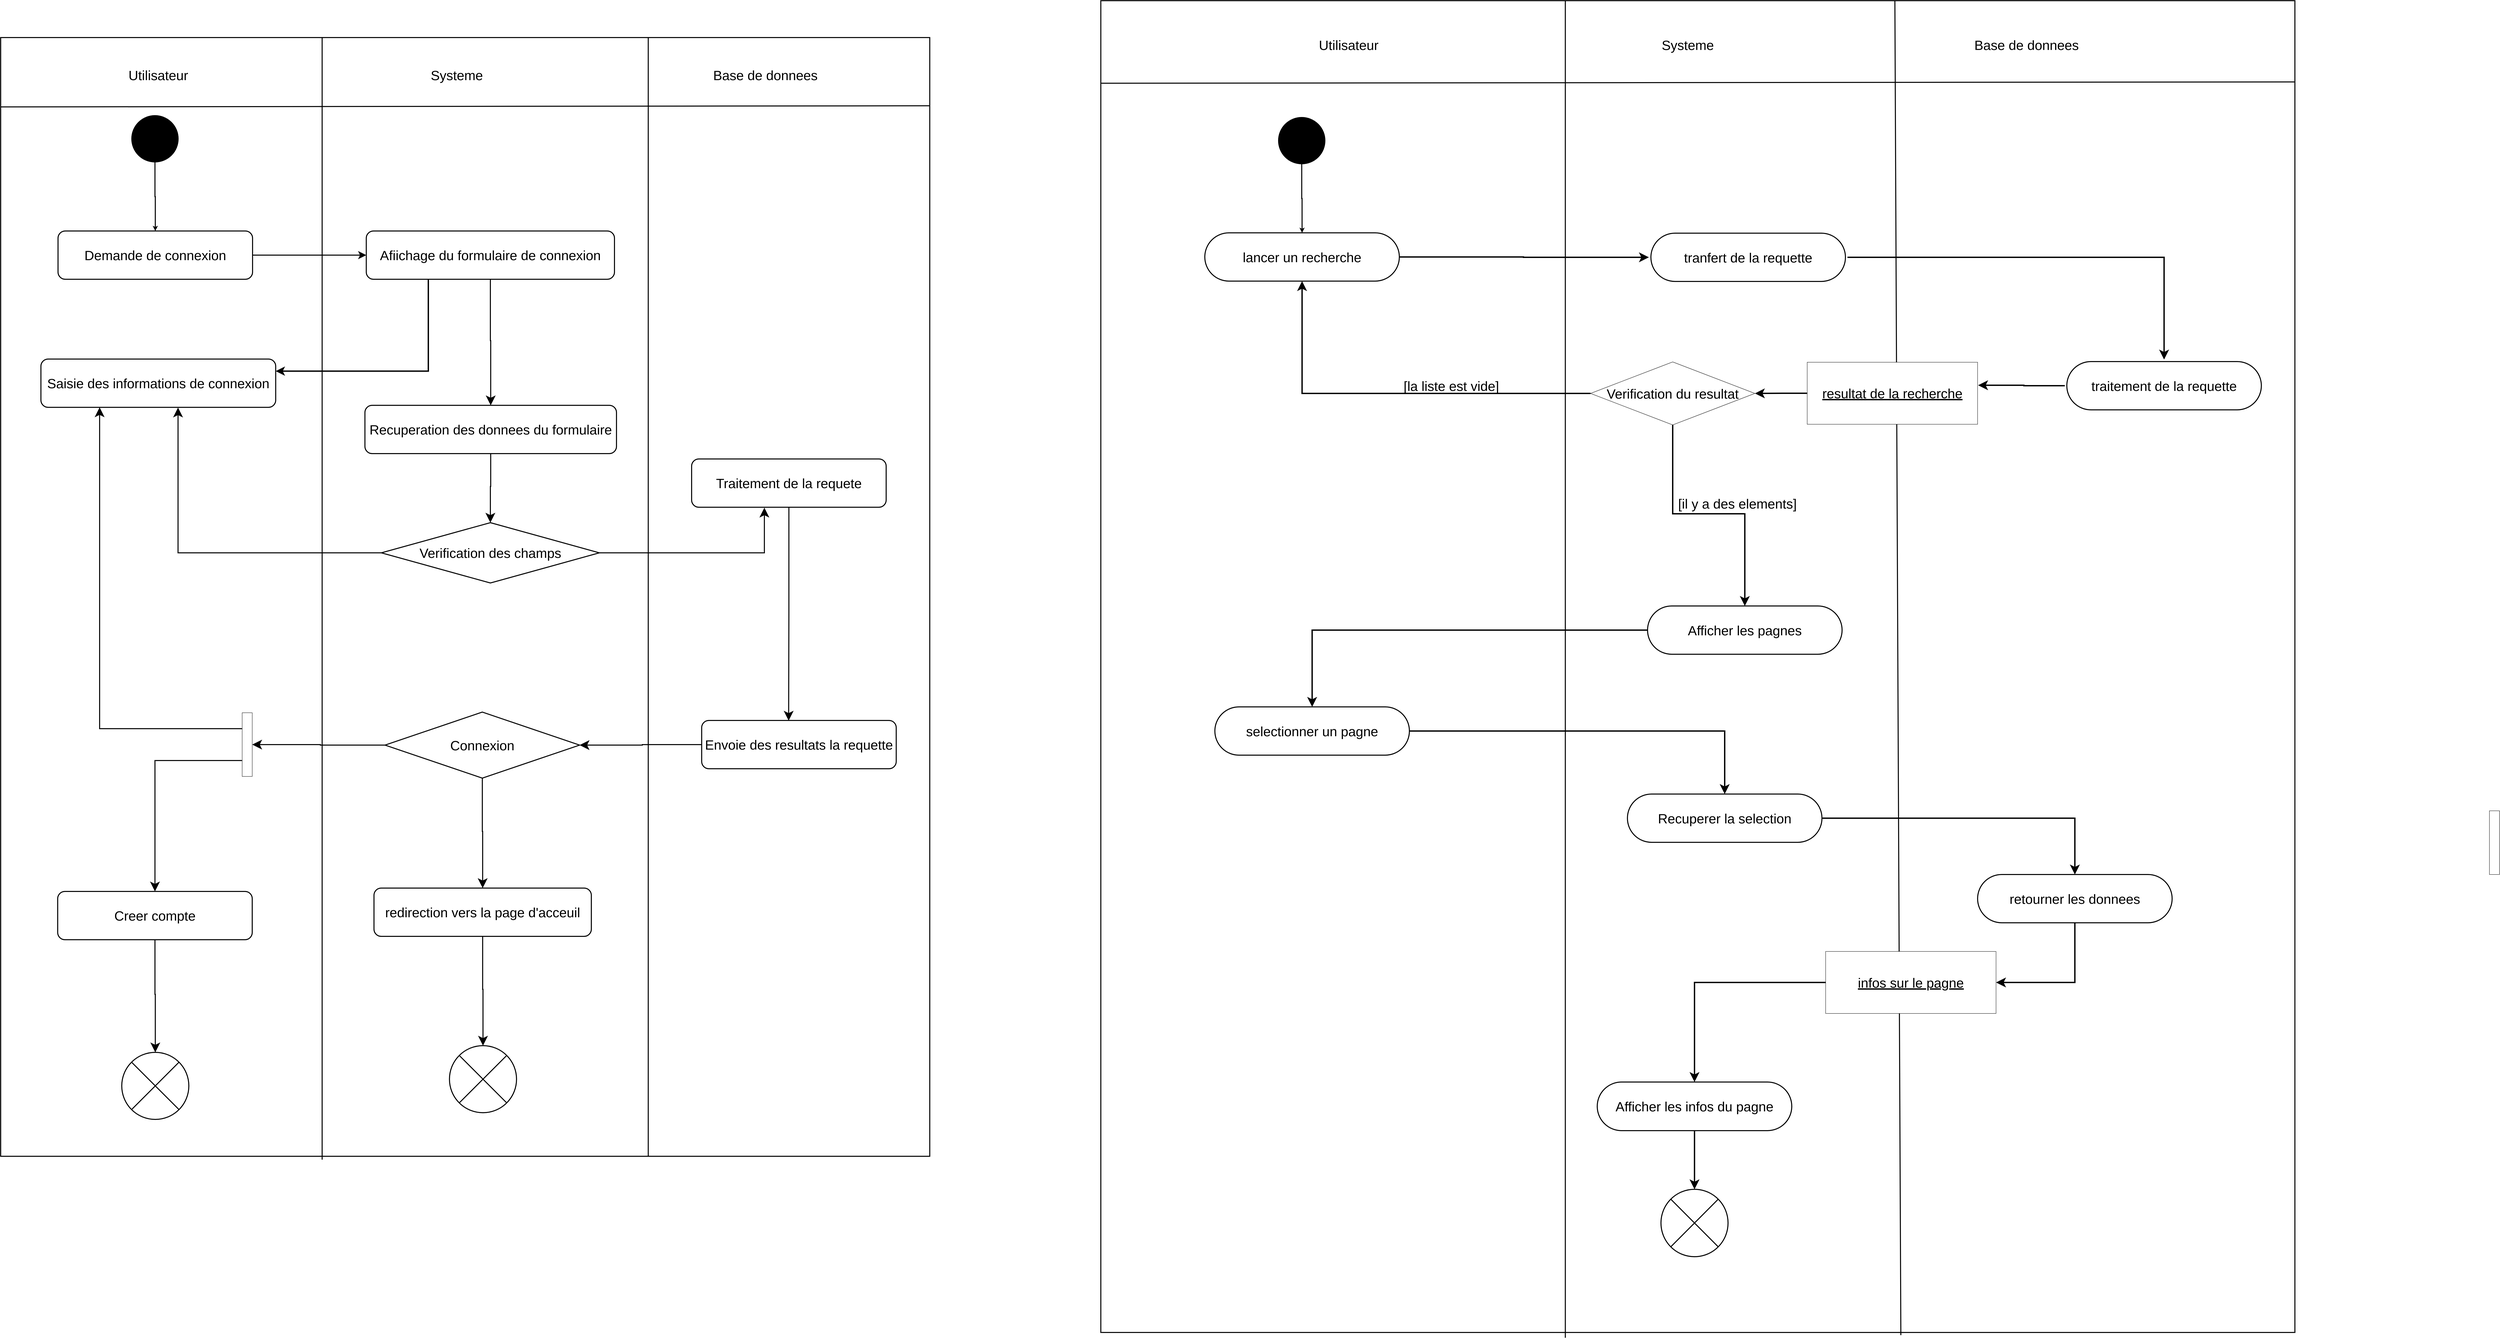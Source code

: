 <mxfile version="21.6.9" type="github">
  <diagram name="Page-1" id="dtMkvV5HG_kAokSsGvkS">
    <mxGraphModel dx="32815" dy="17089" grid="1" gridSize="10" guides="1" tooltips="1" connect="1" arrows="1" fold="1" page="1" pageScale="1" pageWidth="827" pageHeight="1169" math="0" shadow="0">
      <root>
        <mxCell id="0" />
        <mxCell id="1" parent="0" />
        <mxCell id="PqpOmXqPzJoeUcGZdCaw-75" value="" style="rounded=0;whiteSpace=wrap;html=1;strokeWidth=3;" vertex="1" parent="1">
          <mxGeometry x="-360" y="-1160" width="3560" height="3972.5" as="geometry" />
        </mxCell>
        <mxCell id="PqpOmXqPzJoeUcGZdCaw-1" value="" style="rounded=0;whiteSpace=wrap;html=1;strokeWidth=3;" vertex="1" parent="1">
          <mxGeometry x="-3640" y="-1050" width="2770" height="3337" as="geometry" />
        </mxCell>
        <mxCell id="PqpOmXqPzJoeUcGZdCaw-2" value="" style="endArrow=none;html=1;rounded=0;exitX=0;exitY=0.062;exitDx=0;exitDy=0;exitPerimeter=0;strokeWidth=3;entryX=1;entryY=0.061;entryDx=0;entryDy=0;entryPerimeter=0;" edge="1" parent="1" source="PqpOmXqPzJoeUcGZdCaw-1" target="PqpOmXqPzJoeUcGZdCaw-1">
          <mxGeometry width="50" height="50" relative="1" as="geometry">
            <mxPoint x="-3607.66" y="-868.68" as="sourcePoint" />
            <mxPoint x="-1260" y="-869" as="targetPoint" />
          </mxGeometry>
        </mxCell>
        <mxCell id="PqpOmXqPzJoeUcGZdCaw-3" value="" style="endArrow=none;html=1;rounded=0;exitX=0.346;exitY=1.003;exitDx=0;exitDy=0;entryX=0.346;entryY=0;entryDx=0;entryDy=0;strokeWidth=3;exitPerimeter=0;entryPerimeter=0;" edge="1" parent="1" source="PqpOmXqPzJoeUcGZdCaw-1" target="PqpOmXqPzJoeUcGZdCaw-1">
          <mxGeometry width="50" height="50" relative="1" as="geometry">
            <mxPoint x="-2680.0" y="1167" as="sourcePoint" />
            <mxPoint x="-2680.0" y="-1003" as="targetPoint" />
          </mxGeometry>
        </mxCell>
        <mxCell id="PqpOmXqPzJoeUcGZdCaw-4" value="" style="endArrow=none;html=1;rounded=0;exitX=0.697;exitY=1;exitDx=0;exitDy=0;entryX=0.697;entryY=0;entryDx=0;entryDy=0;strokeWidth=3;exitPerimeter=0;entryPerimeter=0;" edge="1" parent="1" source="PqpOmXqPzJoeUcGZdCaw-1" target="PqpOmXqPzJoeUcGZdCaw-1">
          <mxGeometry width="50" height="50" relative="1" as="geometry">
            <mxPoint x="-1710" y="1157" as="sourcePoint" />
            <mxPoint x="-1710" y="-1013" as="targetPoint" />
          </mxGeometry>
        </mxCell>
        <mxCell id="PqpOmXqPzJoeUcGZdCaw-5" value="&lt;font style=&quot;font-size: 40px;&quot;&gt;Utilisateur&lt;/font&gt;" style="text;html=1;strokeColor=none;fillColor=none;align=center;verticalAlign=middle;whiteSpace=wrap;rounded=0;" vertex="1" parent="1">
          <mxGeometry x="-3380" y="-983" width="420" height="90" as="geometry" />
        </mxCell>
        <mxCell id="PqpOmXqPzJoeUcGZdCaw-6" value="&lt;font style=&quot;font-size: 40px;&quot;&gt;Systeme&lt;/font&gt;" style="text;html=1;strokeColor=none;fillColor=none;align=center;verticalAlign=middle;whiteSpace=wrap;rounded=0;" vertex="1" parent="1">
          <mxGeometry x="-2490" y="-983" width="420" height="90" as="geometry" />
        </mxCell>
        <mxCell id="PqpOmXqPzJoeUcGZdCaw-7" value="&lt;font style=&quot;font-size: 40px;&quot;&gt;Base de donnees&lt;/font&gt;" style="text;html=1;strokeColor=none;fillColor=none;align=center;verticalAlign=middle;whiteSpace=wrap;rounded=0;" vertex="1" parent="1">
          <mxGeometry x="-1570" y="-983" width="420" height="90" as="geometry" />
        </mxCell>
        <mxCell id="PqpOmXqPzJoeUcGZdCaw-23" style="edgeStyle=orthogonalEdgeStyle;rounded=0;orthogonalLoop=1;jettySize=auto;html=1;exitX=0.5;exitY=1;exitDx=0;exitDy=0;entryX=0.5;entryY=0;entryDx=0;entryDy=0;strokeWidth=3;" edge="1" parent="1" source="PqpOmXqPzJoeUcGZdCaw-8" target="PqpOmXqPzJoeUcGZdCaw-9">
          <mxGeometry relative="1" as="geometry" />
        </mxCell>
        <mxCell id="PqpOmXqPzJoeUcGZdCaw-8" value="" style="ellipse;fillColor=strokeColor;html=1;" vertex="1" parent="1">
          <mxGeometry x="-3250" y="-818" width="140" height="140" as="geometry" />
        </mxCell>
        <mxCell id="PqpOmXqPzJoeUcGZdCaw-24" style="edgeStyle=orthogonalEdgeStyle;rounded=0;orthogonalLoop=1;jettySize=auto;html=1;exitX=1;exitY=0.5;exitDx=0;exitDy=0;strokeWidth=3;endSize=15;targetPerimeterSpacing=0;startSize=14;" edge="1" parent="1" source="PqpOmXqPzJoeUcGZdCaw-9" target="PqpOmXqPzJoeUcGZdCaw-10">
          <mxGeometry relative="1" as="geometry" />
        </mxCell>
        <mxCell id="PqpOmXqPzJoeUcGZdCaw-9" value="&lt;font style=&quot;font-size: 40px;&quot;&gt;Demande de connexion&lt;/font&gt;" style="rounded=1;whiteSpace=wrap;html=1;strokeWidth=3;" vertex="1" parent="1">
          <mxGeometry x="-3469" y="-473" width="580" height="144" as="geometry" />
        </mxCell>
        <mxCell id="PqpOmXqPzJoeUcGZdCaw-25" style="edgeStyle=orthogonalEdgeStyle;rounded=0;orthogonalLoop=1;jettySize=auto;html=1;exitX=0.25;exitY=1;exitDx=0;exitDy=0;entryX=1;entryY=0.25;entryDx=0;entryDy=0;strokeWidth=4;endSize=15;" edge="1" parent="1" source="PqpOmXqPzJoeUcGZdCaw-10" target="PqpOmXqPzJoeUcGZdCaw-11">
          <mxGeometry relative="1" as="geometry" />
        </mxCell>
        <mxCell id="PqpOmXqPzJoeUcGZdCaw-26" style="edgeStyle=orthogonalEdgeStyle;rounded=0;orthogonalLoop=1;jettySize=auto;html=1;exitX=0.5;exitY=1;exitDx=0;exitDy=0;entryX=0.5;entryY=0;entryDx=0;entryDy=0;strokeWidth=3;endSize=20;" edge="1" parent="1" source="PqpOmXqPzJoeUcGZdCaw-10" target="PqpOmXqPzJoeUcGZdCaw-12">
          <mxGeometry relative="1" as="geometry" />
        </mxCell>
        <mxCell id="PqpOmXqPzJoeUcGZdCaw-10" value="&lt;font style=&quot;font-size: 40px;&quot;&gt;Afiichage du formulaire de connexion&lt;/font&gt;" style="rounded=1;whiteSpace=wrap;html=1;strokeWidth=3;" vertex="1" parent="1">
          <mxGeometry x="-2550" y="-473" width="740" height="144" as="geometry" />
        </mxCell>
        <mxCell id="PqpOmXqPzJoeUcGZdCaw-11" value="&lt;font style=&quot;font-size: 40px;&quot;&gt;Saisie des informations de connexion&lt;/font&gt;" style="rounded=1;whiteSpace=wrap;html=1;strokeWidth=3;" vertex="1" parent="1">
          <mxGeometry x="-3520" y="-91" width="700" height="144" as="geometry" />
        </mxCell>
        <mxCell id="PqpOmXqPzJoeUcGZdCaw-27" style="edgeStyle=orthogonalEdgeStyle;rounded=0;orthogonalLoop=1;jettySize=auto;html=1;exitX=0.5;exitY=1;exitDx=0;exitDy=0;strokeWidth=3;endSize=20;" edge="1" parent="1" source="PqpOmXqPzJoeUcGZdCaw-12" target="PqpOmXqPzJoeUcGZdCaw-14">
          <mxGeometry relative="1" as="geometry" />
        </mxCell>
        <mxCell id="PqpOmXqPzJoeUcGZdCaw-12" value="&lt;font style=&quot;font-size: 40px;&quot;&gt;Recuperation des donnees du formulaire&lt;/font&gt;" style="rounded=1;whiteSpace=wrap;html=1;strokeWidth=3;" vertex="1" parent="1">
          <mxGeometry x="-2554" y="47" width="750" height="144" as="geometry" />
        </mxCell>
        <mxCell id="PqpOmXqPzJoeUcGZdCaw-29" style="edgeStyle=orthogonalEdgeStyle;rounded=0;orthogonalLoop=1;jettySize=auto;html=1;exitX=0.5;exitY=1;exitDx=0;exitDy=0;entryX=0.447;entryY=0.004;entryDx=0;entryDy=0;entryPerimeter=0;strokeWidth=3;endSize=20;" edge="1" parent="1" source="PqpOmXqPzJoeUcGZdCaw-13" target="PqpOmXqPzJoeUcGZdCaw-17">
          <mxGeometry relative="1" as="geometry" />
        </mxCell>
        <mxCell id="PqpOmXqPzJoeUcGZdCaw-13" value="&lt;font style=&quot;font-size: 40px;&quot;&gt;Traitement de la requete&lt;/font&gt;" style="rounded=1;whiteSpace=wrap;html=1;strokeWidth=3;" vertex="1" parent="1">
          <mxGeometry x="-1580" y="207" width="580" height="144" as="geometry" />
        </mxCell>
        <mxCell id="PqpOmXqPzJoeUcGZdCaw-28" style="edgeStyle=orthogonalEdgeStyle;rounded=0;orthogonalLoop=1;jettySize=auto;html=1;exitX=1;exitY=0.5;exitDx=0;exitDy=0;entryX=0.374;entryY=1.009;entryDx=0;entryDy=0;entryPerimeter=0;strokeWidth=3;endSize=20;" edge="1" parent="1" source="PqpOmXqPzJoeUcGZdCaw-14" target="PqpOmXqPzJoeUcGZdCaw-13">
          <mxGeometry relative="1" as="geometry" />
        </mxCell>
        <mxCell id="PqpOmXqPzJoeUcGZdCaw-33" style="edgeStyle=orthogonalEdgeStyle;rounded=0;orthogonalLoop=1;jettySize=auto;html=1;exitX=0;exitY=0.5;exitDx=0;exitDy=0;entryX=0.584;entryY=1.005;entryDx=0;entryDy=0;entryPerimeter=0;strokeWidth=3;endSize=20;" edge="1" parent="1" source="PqpOmXqPzJoeUcGZdCaw-14" target="PqpOmXqPzJoeUcGZdCaw-11">
          <mxGeometry relative="1" as="geometry" />
        </mxCell>
        <mxCell id="PqpOmXqPzJoeUcGZdCaw-14" value="&lt;font style=&quot;font-size: 40px;&quot;&gt;Verification des champs&lt;br&gt;&lt;/font&gt;" style="rhombus;whiteSpace=wrap;html=1;strokeWidth=3;" vertex="1" parent="1">
          <mxGeometry x="-2505" y="397" width="650" height="180" as="geometry" />
        </mxCell>
        <mxCell id="PqpOmXqPzJoeUcGZdCaw-30" style="edgeStyle=orthogonalEdgeStyle;rounded=0;orthogonalLoop=1;jettySize=auto;html=1;exitX=0;exitY=0.5;exitDx=0;exitDy=0;entryX=1;entryY=0.5;entryDx=0;entryDy=0;strokeWidth=3;endSize=20;" edge="1" parent="1" source="PqpOmXqPzJoeUcGZdCaw-17" target="PqpOmXqPzJoeUcGZdCaw-18">
          <mxGeometry relative="1" as="geometry" />
        </mxCell>
        <mxCell id="PqpOmXqPzJoeUcGZdCaw-17" value="&lt;font style=&quot;font-size: 40px;&quot;&gt;Envoie des resultats la requette&lt;/font&gt;" style="rounded=1;whiteSpace=wrap;html=1;strokeWidth=3;" vertex="1" parent="1">
          <mxGeometry x="-1550" y="987" width="580" height="144" as="geometry" />
        </mxCell>
        <mxCell id="PqpOmXqPzJoeUcGZdCaw-32" style="edgeStyle=orthogonalEdgeStyle;rounded=0;orthogonalLoop=1;jettySize=auto;html=1;exitX=0.5;exitY=1;exitDx=0;exitDy=0;strokeWidth=3;endSize=20;" edge="1" parent="1" source="PqpOmXqPzJoeUcGZdCaw-18" target="PqpOmXqPzJoeUcGZdCaw-19">
          <mxGeometry relative="1" as="geometry" />
        </mxCell>
        <mxCell id="PqpOmXqPzJoeUcGZdCaw-34" style="edgeStyle=orthogonalEdgeStyle;rounded=0;orthogonalLoop=1;jettySize=auto;html=1;exitX=0;exitY=0.5;exitDx=0;exitDy=0;entryX=0.5;entryY=0;entryDx=0;entryDy=0;strokeWidth=3;endSize=20;" edge="1" parent="1" source="PqpOmXqPzJoeUcGZdCaw-18" target="PqpOmXqPzJoeUcGZdCaw-22">
          <mxGeometry relative="1" as="geometry" />
        </mxCell>
        <mxCell id="PqpOmXqPzJoeUcGZdCaw-18" value="&lt;font style=&quot;font-size: 40px;&quot;&gt;Connexion&lt;/font&gt;" style="rhombus;whiteSpace=wrap;html=1;strokeWidth=3;" vertex="1" parent="1">
          <mxGeometry x="-2494" y="962" width="580" height="197" as="geometry" />
        </mxCell>
        <mxCell id="PqpOmXqPzJoeUcGZdCaw-40" style="edgeStyle=orthogonalEdgeStyle;rounded=0;orthogonalLoop=1;jettySize=auto;html=1;exitX=0.5;exitY=1;exitDx=0;exitDy=0;entryX=0.5;entryY=0;entryDx=0;entryDy=0;strokeWidth=3;endSize=20;" edge="1" parent="1" source="PqpOmXqPzJoeUcGZdCaw-19" target="PqpOmXqPzJoeUcGZdCaw-37">
          <mxGeometry relative="1" as="geometry" />
        </mxCell>
        <mxCell id="PqpOmXqPzJoeUcGZdCaw-19" value="&lt;span style=&quot;font-size: 40px;&quot;&gt;redirection vers la page d&#39;acceuil&lt;/span&gt;" style="rounded=1;whiteSpace=wrap;html=1;strokeWidth=3;" vertex="1" parent="1">
          <mxGeometry x="-2527" y="1487" width="648" height="144" as="geometry" />
        </mxCell>
        <mxCell id="PqpOmXqPzJoeUcGZdCaw-39" style="edgeStyle=orthogonalEdgeStyle;rounded=0;orthogonalLoop=1;jettySize=auto;html=1;exitX=0.5;exitY=1;exitDx=0;exitDy=0;entryX=0.5;entryY=0;entryDx=0;entryDy=0;strokeWidth=3;endSize=20;" edge="1" parent="1" source="PqpOmXqPzJoeUcGZdCaw-20" target="PqpOmXqPzJoeUcGZdCaw-38">
          <mxGeometry relative="1" as="geometry" />
        </mxCell>
        <mxCell id="PqpOmXqPzJoeUcGZdCaw-20" value="&lt;font style=&quot;font-size: 40px;&quot;&gt;Creer compte&lt;br&gt;&lt;/font&gt;" style="rounded=1;whiteSpace=wrap;html=1;strokeWidth=3;" vertex="1" parent="1">
          <mxGeometry x="-3470" y="1497" width="580" height="144" as="geometry" />
        </mxCell>
        <mxCell id="PqpOmXqPzJoeUcGZdCaw-35" style="edgeStyle=orthogonalEdgeStyle;rounded=0;orthogonalLoop=1;jettySize=auto;html=1;exitX=0.75;exitY=1;exitDx=0;exitDy=0;strokeWidth=3;endSize=20;" edge="1" parent="1" source="PqpOmXqPzJoeUcGZdCaw-22" target="PqpOmXqPzJoeUcGZdCaw-20">
          <mxGeometry relative="1" as="geometry" />
        </mxCell>
        <mxCell id="PqpOmXqPzJoeUcGZdCaw-36" style="edgeStyle=orthogonalEdgeStyle;rounded=0;orthogonalLoop=1;jettySize=auto;html=1;exitX=0.25;exitY=1;exitDx=0;exitDy=0;entryX=0.25;entryY=1;entryDx=0;entryDy=0;strokeWidth=3;endSize=20;" edge="1" parent="1" source="PqpOmXqPzJoeUcGZdCaw-22" target="PqpOmXqPzJoeUcGZdCaw-11">
          <mxGeometry relative="1" as="geometry" />
        </mxCell>
        <mxCell id="PqpOmXqPzJoeUcGZdCaw-22" value="" style="rounded=0;whiteSpace=wrap;html=1;rotation=90;" vertex="1" parent="1">
          <mxGeometry x="-3000" y="1044" width="190" height="30" as="geometry" />
        </mxCell>
        <mxCell id="PqpOmXqPzJoeUcGZdCaw-37" value="" style="shape=sumEllipse;perimeter=ellipsePerimeter;html=1;backgroundOutline=1;strokeWidth=3;" vertex="1" parent="1">
          <mxGeometry x="-2302" y="1957" width="200" height="200" as="geometry" />
        </mxCell>
        <mxCell id="PqpOmXqPzJoeUcGZdCaw-38" value="" style="shape=sumEllipse;perimeter=ellipsePerimeter;html=1;backgroundOutline=1;strokeWidth=3;" vertex="1" parent="1">
          <mxGeometry x="-3279" y="1977" width="200" height="200" as="geometry" />
        </mxCell>
        <mxCell id="PqpOmXqPzJoeUcGZdCaw-42" value="" style="endArrow=none;html=1;rounded=0;exitX=0;exitY=0.062;exitDx=0;exitDy=0;exitPerimeter=0;strokeWidth=3;entryX=1;entryY=0.061;entryDx=0;entryDy=0;entryPerimeter=0;" edge="1" source="PqpOmXqPzJoeUcGZdCaw-75" target="PqpOmXqPzJoeUcGZdCaw-75" parent="1">
          <mxGeometry width="50" height="50" relative="1" as="geometry">
            <mxPoint x="138.34" y="-874.68" as="sourcePoint" />
            <mxPoint x="2486" y="-875" as="targetPoint" />
          </mxGeometry>
        </mxCell>
        <mxCell id="PqpOmXqPzJoeUcGZdCaw-43" value="&lt;font style=&quot;font-size: 40px;&quot;&gt;Utilisateur&lt;/font&gt;" style="text;html=1;strokeColor=none;fillColor=none;align=center;verticalAlign=middle;whiteSpace=wrap;rounded=0;" vertex="1" parent="1">
          <mxGeometry x="169" y="-1073.5" width="420" height="90" as="geometry" />
        </mxCell>
        <mxCell id="PqpOmXqPzJoeUcGZdCaw-44" value="&lt;font style=&quot;font-size: 40px;&quot;&gt;Systeme&lt;/font&gt;" style="text;html=1;strokeColor=none;fillColor=none;align=center;verticalAlign=middle;whiteSpace=wrap;rounded=0;" vertex="1" parent="1">
          <mxGeometry x="1180" y="-1073.5" width="420" height="90" as="geometry" />
        </mxCell>
        <mxCell id="PqpOmXqPzJoeUcGZdCaw-45" value="&lt;font style=&quot;font-size: 40px;&quot;&gt;Base de donnees&lt;/font&gt;" style="text;html=1;strokeColor=none;fillColor=none;align=center;verticalAlign=middle;whiteSpace=wrap;rounded=0;" vertex="1" parent="1">
          <mxGeometry x="2190" y="-1073.5" width="420" height="90" as="geometry" />
        </mxCell>
        <mxCell id="PqpOmXqPzJoeUcGZdCaw-46" style="edgeStyle=orthogonalEdgeStyle;rounded=0;orthogonalLoop=1;jettySize=auto;html=1;exitX=0.5;exitY=1;exitDx=0;exitDy=0;entryX=0.5;entryY=0;entryDx=0;entryDy=0;strokeWidth=3;" edge="1" source="PqpOmXqPzJoeUcGZdCaw-47" target="PqpOmXqPzJoeUcGZdCaw-49" parent="1">
          <mxGeometry relative="1" as="geometry" />
        </mxCell>
        <mxCell id="PqpOmXqPzJoeUcGZdCaw-47" value="" style="ellipse;fillColor=strokeColor;html=1;" vertex="1" parent="1">
          <mxGeometry x="169" y="-812.5" width="140" height="140" as="geometry" />
        </mxCell>
        <mxCell id="PqpOmXqPzJoeUcGZdCaw-114" style="edgeStyle=orthogonalEdgeStyle;rounded=0;orthogonalLoop=1;jettySize=auto;html=1;exitX=1;exitY=0.5;exitDx=0;exitDy=0;entryX=0;entryY=0.5;entryDx=0;entryDy=0;strokeWidth=4;endSize=17;" edge="1" parent="1" source="PqpOmXqPzJoeUcGZdCaw-49" target="PqpOmXqPzJoeUcGZdCaw-78">
          <mxGeometry relative="1" as="geometry" />
        </mxCell>
        <mxCell id="PqpOmXqPzJoeUcGZdCaw-49" value="&lt;font style=&quot;font-size: 40px;&quot;&gt;lancer un recherche&lt;/font&gt;" style="rounded=1;whiteSpace=wrap;html=1;strokeWidth=3;arcSize=50;" vertex="1" parent="1">
          <mxGeometry x="-50" y="-467.5" width="580" height="144" as="geometry" />
        </mxCell>
        <mxCell id="PqpOmXqPzJoeUcGZdCaw-110" style="edgeStyle=orthogonalEdgeStyle;rounded=0;orthogonalLoop=1;jettySize=auto;html=1;exitX=0.5;exitY=1;exitDx=0;exitDy=0;entryX=1;entryY=0.5;entryDx=0;entryDy=0;strokeWidth=4;endSize=17;" edge="1" parent="1" source="PqpOmXqPzJoeUcGZdCaw-62" target="PqpOmXqPzJoeUcGZdCaw-112">
          <mxGeometry relative="1" as="geometry" />
        </mxCell>
        <mxCell id="PqpOmXqPzJoeUcGZdCaw-62" value="&lt;span style=&quot;font-size: 40px;&quot;&gt;retourner les donnees&lt;/span&gt;" style="rounded=1;whiteSpace=wrap;html=1;strokeWidth=3;arcSize=50;" vertex="1" parent="1">
          <mxGeometry x="2254" y="1446.5" width="580" height="144" as="geometry" />
        </mxCell>
        <mxCell id="PqpOmXqPzJoeUcGZdCaw-72" value="" style="rounded=0;whiteSpace=wrap;html=1;rotation=90;" vertex="1" parent="1">
          <mxGeometry x="3700" y="1336.5" width="190" height="30" as="geometry" />
        </mxCell>
        <mxCell id="PqpOmXqPzJoeUcGZdCaw-73" value="" style="shape=sumEllipse;perimeter=ellipsePerimeter;html=1;backgroundOutline=1;strokeWidth=3;" vertex="1" parent="1">
          <mxGeometry x="1310" y="2385.5" width="200" height="201" as="geometry" />
        </mxCell>
        <mxCell id="PqpOmXqPzJoeUcGZdCaw-76" value="" style="endArrow=none;html=1;rounded=0;exitX=0.389;exitY=1.004;exitDx=0;exitDy=0;entryX=0.389;entryY=0;entryDx=0;entryDy=0;strokeWidth=3;exitPerimeter=0;entryPerimeter=0;" edge="1" parent="1" source="PqpOmXqPzJoeUcGZdCaw-75" target="PqpOmXqPzJoeUcGZdCaw-75">
          <mxGeometry width="50" height="50" relative="1" as="geometry">
            <mxPoint x="1029.58" y="2289.99" as="sourcePoint" />
            <mxPoint x="1029.58" y="-1057.01" as="targetPoint" />
          </mxGeometry>
        </mxCell>
        <mxCell id="PqpOmXqPzJoeUcGZdCaw-77" value="" style="endArrow=none;html=1;rounded=0;exitX=0.67;exitY=1.002;exitDx=0;exitDy=0;entryX=0.665;entryY=0;entryDx=0;entryDy=0;strokeWidth=3;exitPerimeter=0;entryPerimeter=0;" edge="1" parent="1" source="PqpOmXqPzJoeUcGZdCaw-75" target="PqpOmXqPzJoeUcGZdCaw-75">
          <mxGeometry width="50" height="50" relative="1" as="geometry">
            <mxPoint x="2010.31" y="2293.5" as="sourcePoint" />
            <mxPoint x="2010.31" y="-1043.5" as="targetPoint" />
          </mxGeometry>
        </mxCell>
        <mxCell id="PqpOmXqPzJoeUcGZdCaw-115" style="edgeStyle=orthogonalEdgeStyle;rounded=0;orthogonalLoop=1;jettySize=auto;html=1;exitX=1;exitY=0.5;exitDx=0;exitDy=0;strokeWidth=4;endSize=17;" edge="1" parent="1" source="PqpOmXqPzJoeUcGZdCaw-78" target="PqpOmXqPzJoeUcGZdCaw-96">
          <mxGeometry relative="1" as="geometry" />
        </mxCell>
        <mxCell id="PqpOmXqPzJoeUcGZdCaw-78" value="&lt;span style=&quot;font-size: 40px;&quot;&gt;tranfert de la requette&lt;/span&gt;" style="rounded=1;whiteSpace=wrap;html=1;strokeWidth=3;perimeterSpacing=6;arcSize=50;" vertex="1" parent="1">
          <mxGeometry x="1280" y="-466.5" width="580" height="144" as="geometry" />
        </mxCell>
        <mxCell id="PqpOmXqPzJoeUcGZdCaw-106" style="edgeStyle=orthogonalEdgeStyle;rounded=0;orthogonalLoop=1;jettySize=auto;html=1;exitX=0;exitY=0.5;exitDx=0;exitDy=0;entryX=0.5;entryY=0;entryDx=0;entryDy=0;strokeWidth=4;endSize=17;" edge="1" parent="1" source="PqpOmXqPzJoeUcGZdCaw-86" target="PqpOmXqPzJoeUcGZdCaw-92">
          <mxGeometry relative="1" as="geometry" />
        </mxCell>
        <mxCell id="PqpOmXqPzJoeUcGZdCaw-86" value="&lt;span style=&quot;font-size: 40px;&quot;&gt;Afficher les pagnes&lt;/span&gt;" style="rounded=1;whiteSpace=wrap;html=1;strokeWidth=3;arcSize=50;" vertex="1" parent="1">
          <mxGeometry x="1270" y="645.5" width="580" height="144" as="geometry" />
        </mxCell>
        <mxCell id="PqpOmXqPzJoeUcGZdCaw-90" value="&lt;span style=&quot;font-size: 40px;&quot;&gt;[la liste est vide]&lt;/span&gt;" style="text;html=1;strokeColor=none;fillColor=none;align=center;verticalAlign=middle;whiteSpace=wrap;rounded=0;" vertex="1" parent="1">
          <mxGeometry x="500" y="-26.5" width="370" height="30" as="geometry" />
        </mxCell>
        <mxCell id="PqpOmXqPzJoeUcGZdCaw-107" style="edgeStyle=orthogonalEdgeStyle;rounded=0;orthogonalLoop=1;jettySize=auto;html=1;exitX=1;exitY=0.5;exitDx=0;exitDy=0;strokeWidth=4;endSize=17;" edge="1" parent="1" source="PqpOmXqPzJoeUcGZdCaw-92" target="PqpOmXqPzJoeUcGZdCaw-95">
          <mxGeometry relative="1" as="geometry" />
        </mxCell>
        <mxCell id="PqpOmXqPzJoeUcGZdCaw-92" value="&lt;span style=&quot;font-size: 40px;&quot;&gt;selectionner un pagne&lt;/span&gt;" style="rounded=1;whiteSpace=wrap;html=1;strokeWidth=3;arcSize=50;" vertex="1" parent="1">
          <mxGeometry x="-20" y="946.5" width="580" height="144" as="geometry" />
        </mxCell>
        <mxCell id="PqpOmXqPzJoeUcGZdCaw-108" style="edgeStyle=orthogonalEdgeStyle;rounded=0;orthogonalLoop=1;jettySize=auto;html=1;exitX=1;exitY=0.5;exitDx=0;exitDy=0;strokeWidth=4;endSize=17;" edge="1" parent="1" source="PqpOmXqPzJoeUcGZdCaw-95" target="PqpOmXqPzJoeUcGZdCaw-62">
          <mxGeometry relative="1" as="geometry" />
        </mxCell>
        <mxCell id="PqpOmXqPzJoeUcGZdCaw-95" value="&lt;span style=&quot;font-size: 40px;&quot;&gt;Recuperer la selection&lt;/span&gt;" style="rounded=1;whiteSpace=wrap;html=1;strokeWidth=3;arcSize=50;" vertex="1" parent="1">
          <mxGeometry x="1210" y="1206.5" width="580" height="144" as="geometry" />
        </mxCell>
        <mxCell id="PqpOmXqPzJoeUcGZdCaw-98" style="edgeStyle=orthogonalEdgeStyle;rounded=0;orthogonalLoop=1;jettySize=auto;html=1;exitX=0;exitY=0.5;exitDx=0;exitDy=0;entryX=1.003;entryY=0.371;entryDx=0;entryDy=0;entryPerimeter=0;strokeWidth=4;endSize=17;" edge="1" parent="1" source="PqpOmXqPzJoeUcGZdCaw-96" target="PqpOmXqPzJoeUcGZdCaw-97">
          <mxGeometry relative="1" as="geometry" />
        </mxCell>
        <mxCell id="PqpOmXqPzJoeUcGZdCaw-96" value="&lt;span style=&quot;font-size: 40px;&quot;&gt;traitement de la requette&lt;/span&gt;" style="rounded=1;whiteSpace=wrap;html=1;strokeWidth=3;perimeterSpacing=6;arcSize=50;" vertex="1" parent="1">
          <mxGeometry x="2520" y="-83.5" width="580" height="144" as="geometry" />
        </mxCell>
        <mxCell id="PqpOmXqPzJoeUcGZdCaw-100" style="edgeStyle=orthogonalEdgeStyle;rounded=0;orthogonalLoop=1;jettySize=auto;html=1;exitX=0;exitY=0.5;exitDx=0;exitDy=0;entryX=1;entryY=0.5;entryDx=0;entryDy=0;strokeWidth=4;endSize=17;" edge="1" parent="1" source="PqpOmXqPzJoeUcGZdCaw-97" target="PqpOmXqPzJoeUcGZdCaw-99">
          <mxGeometry relative="1" as="geometry" />
        </mxCell>
        <mxCell id="PqpOmXqPzJoeUcGZdCaw-97" value="&lt;font style=&quot;font-size: 40px;&quot;&gt;&lt;u&gt;resultat de la recherche&lt;/u&gt;&lt;/font&gt;" style="rounded=0;whiteSpace=wrap;html=1;" vertex="1" parent="1">
          <mxGeometry x="1746" y="-81.5" width="508" height="185" as="geometry" />
        </mxCell>
        <mxCell id="PqpOmXqPzJoeUcGZdCaw-101" style="edgeStyle=orthogonalEdgeStyle;rounded=0;orthogonalLoop=1;jettySize=auto;html=1;exitX=0;exitY=0.5;exitDx=0;exitDy=0;entryX=0.5;entryY=1;entryDx=0;entryDy=0;strokeWidth=4;endSize=17;" edge="1" parent="1" source="PqpOmXqPzJoeUcGZdCaw-99" target="PqpOmXqPzJoeUcGZdCaw-49">
          <mxGeometry relative="1" as="geometry" />
        </mxCell>
        <mxCell id="PqpOmXqPzJoeUcGZdCaw-102" style="edgeStyle=orthogonalEdgeStyle;rounded=0;orthogonalLoop=1;jettySize=auto;html=1;exitX=0.5;exitY=1;exitDx=0;exitDy=0;strokeWidth=4;endSize=17;" edge="1" parent="1" source="PqpOmXqPzJoeUcGZdCaw-99" target="PqpOmXqPzJoeUcGZdCaw-86">
          <mxGeometry relative="1" as="geometry" />
        </mxCell>
        <mxCell id="PqpOmXqPzJoeUcGZdCaw-99" value="&lt;font style=&quot;font-size: 40px;&quot;&gt;Verification du resultat&lt;/font&gt;" style="rhombus;whiteSpace=wrap;html=1;" vertex="1" parent="1">
          <mxGeometry x="1100" y="-82.5" width="490" height="188" as="geometry" />
        </mxCell>
        <mxCell id="PqpOmXqPzJoeUcGZdCaw-103" value="&lt;span style=&quot;font-size: 40px;&quot;&gt;[il y a des elements]&lt;/span&gt;" style="text;html=1;strokeColor=none;fillColor=none;align=center;verticalAlign=middle;whiteSpace=wrap;rounded=0;" vertex="1" parent="1">
          <mxGeometry x="1353" y="324.5" width="370" height="30" as="geometry" />
        </mxCell>
        <mxCell id="PqpOmXqPzJoeUcGZdCaw-111" style="edgeStyle=orthogonalEdgeStyle;rounded=0;orthogonalLoop=1;jettySize=auto;html=1;exitX=0.5;exitY=1;exitDx=0;exitDy=0;entryX=0.5;entryY=0;entryDx=0;entryDy=0;strokeWidth=4;endSize=17;" edge="1" parent="1" source="PqpOmXqPzJoeUcGZdCaw-109" target="PqpOmXqPzJoeUcGZdCaw-73">
          <mxGeometry relative="1" as="geometry" />
        </mxCell>
        <mxCell id="PqpOmXqPzJoeUcGZdCaw-109" value="&lt;font style=&quot;font-size: 40px;&quot;&gt;Afficher les infos du pagne&lt;/font&gt;" style="rounded=1;whiteSpace=wrap;html=1;strokeWidth=3;arcSize=50;" vertex="1" parent="1">
          <mxGeometry x="1120" y="2065.5" width="580" height="145" as="geometry" />
        </mxCell>
        <mxCell id="PqpOmXqPzJoeUcGZdCaw-113" style="edgeStyle=orthogonalEdgeStyle;rounded=0;orthogonalLoop=1;jettySize=auto;html=1;exitX=0;exitY=0.5;exitDx=0;exitDy=0;entryX=0.5;entryY=0;entryDx=0;entryDy=0;strokeWidth=4;endSize=17;" edge="1" parent="1" source="PqpOmXqPzJoeUcGZdCaw-112" target="PqpOmXqPzJoeUcGZdCaw-109">
          <mxGeometry relative="1" as="geometry" />
        </mxCell>
        <mxCell id="PqpOmXqPzJoeUcGZdCaw-112" value="&lt;span style=&quot;font-size: 40px;&quot;&gt;&lt;u&gt;infos sur le pagne&lt;/u&gt;&lt;/span&gt;" style="rounded=0;whiteSpace=wrap;html=1;" vertex="1" parent="1">
          <mxGeometry x="1801" y="1676" width="508" height="185" as="geometry" />
        </mxCell>
      </root>
    </mxGraphModel>
  </diagram>
</mxfile>
